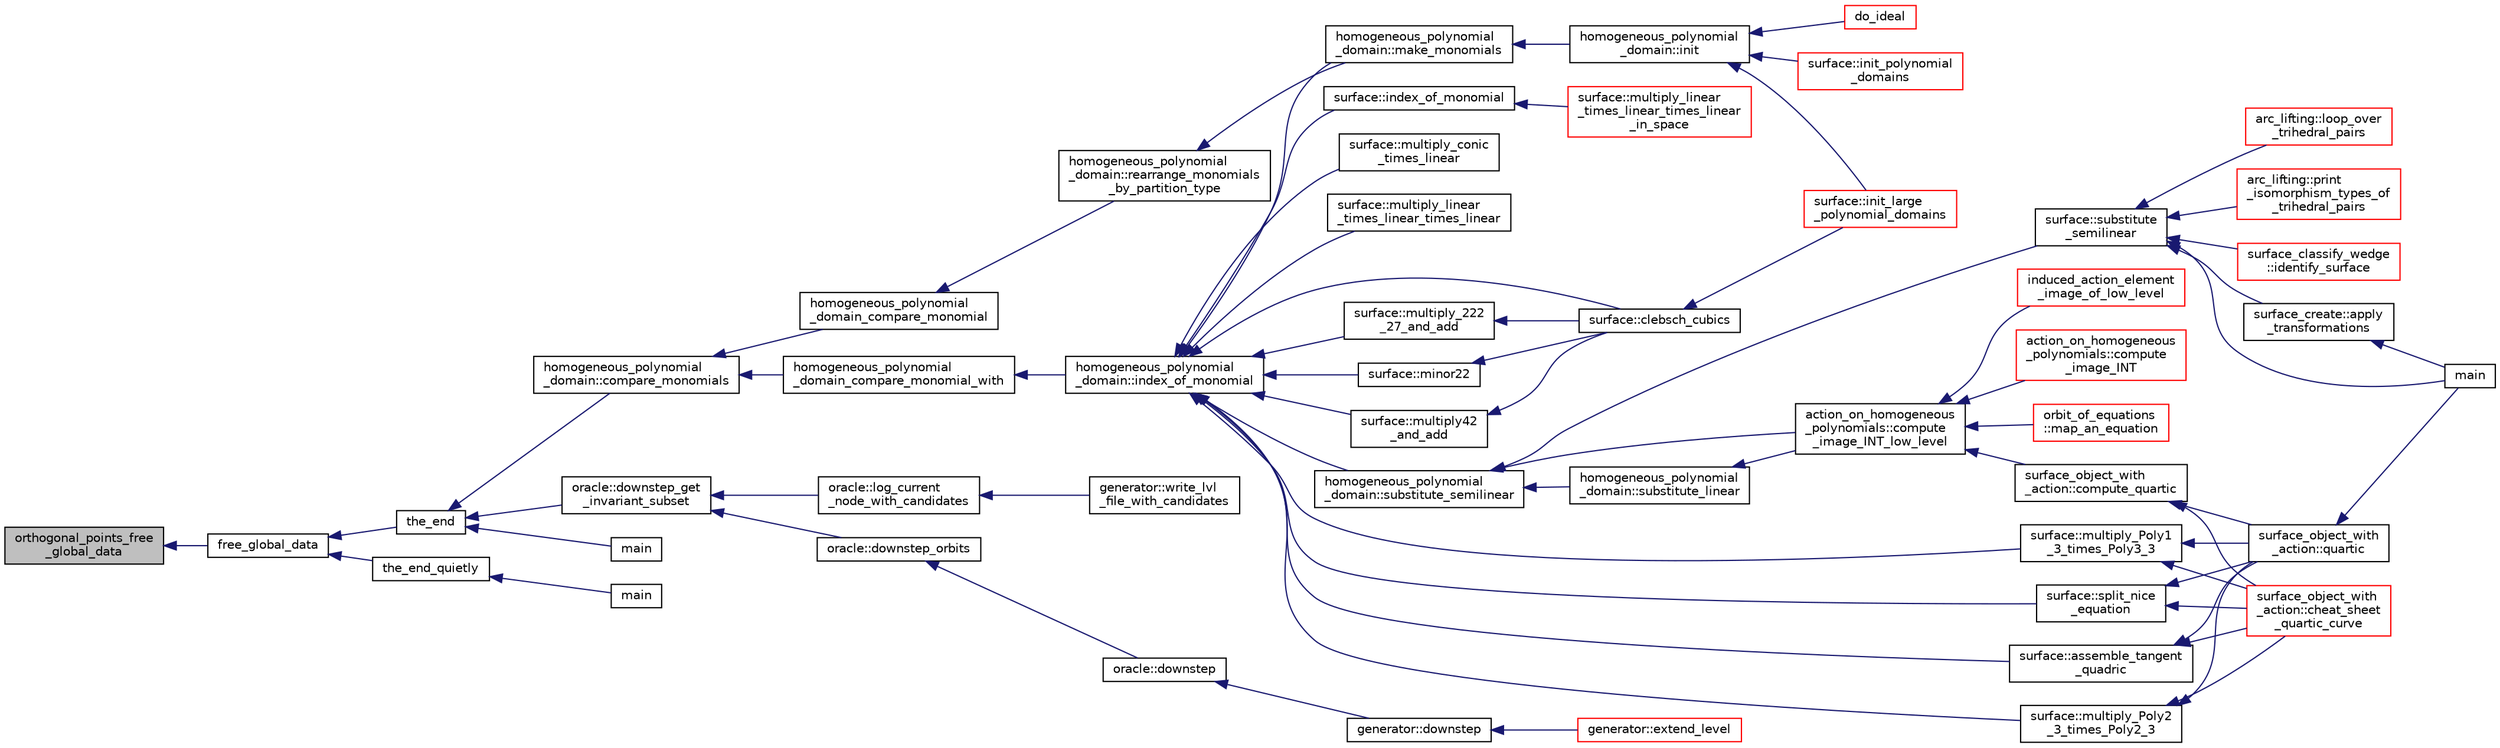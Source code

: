 digraph "orthogonal_points_free_global_data"
{
  edge [fontname="Helvetica",fontsize="10",labelfontname="Helvetica",labelfontsize="10"];
  node [fontname="Helvetica",fontsize="10",shape=record];
  rankdir="LR";
  Node11956 [label="orthogonal_points_free\l_global_data",height=0.2,width=0.4,color="black", fillcolor="grey75", style="filled", fontcolor="black"];
  Node11956 -> Node11957 [dir="back",color="midnightblue",fontsize="10",style="solid",fontname="Helvetica"];
  Node11957 [label="free_global_data",height=0.2,width=0.4,color="black", fillcolor="white", style="filled",URL="$d3/dfb/discreta__global_8_c.html#a6bd9eb050090f8cf1e92db88a459cc28"];
  Node11957 -> Node11958 [dir="back",color="midnightblue",fontsize="10",style="solid",fontname="Helvetica"];
  Node11958 [label="the_end",height=0.2,width=0.4,color="black", fillcolor="white", style="filled",URL="$d3/dfb/discreta__global_8_c.html#a3ebbd3ccb665a9f78deaa7408577b60c"];
  Node11958 -> Node11959 [dir="back",color="midnightblue",fontsize="10",style="solid",fontname="Helvetica"];
  Node11959 [label="main",height=0.2,width=0.4,color="black", fillcolor="white", style="filled",URL="$d2/d11/codes_8h.html#a217dbf8b442f20279ea00b898af96f52"];
  Node11958 -> Node11960 [dir="back",color="midnightblue",fontsize="10",style="solid",fontname="Helvetica"];
  Node11960 [label="homogeneous_polynomial\l_domain::compare_monomials",height=0.2,width=0.4,color="black", fillcolor="white", style="filled",URL="$d2/da7/classhomogeneous__polynomial__domain.html#a05c5959cb62502954c9cf93a85b8c019"];
  Node11960 -> Node11961 [dir="back",color="midnightblue",fontsize="10",style="solid",fontname="Helvetica"];
  Node11961 [label="homogeneous_polynomial\l_domain_compare_monomial_with",height=0.2,width=0.4,color="black", fillcolor="white", style="filled",URL="$dd/db5/homogeneous__polynomial__domain_8_c.html#a0a0f8d40815145e0aceceabebad8d63d"];
  Node11961 -> Node11962 [dir="back",color="midnightblue",fontsize="10",style="solid",fontname="Helvetica"];
  Node11962 [label="homogeneous_polynomial\l_domain::index_of_monomial",height=0.2,width=0.4,color="black", fillcolor="white", style="filled",URL="$d2/da7/classhomogeneous__polynomial__domain.html#a3fad3fb2b940014fcfece1cebfbfa3ae"];
  Node11962 -> Node11963 [dir="back",color="midnightblue",fontsize="10",style="solid",fontname="Helvetica"];
  Node11963 [label="homogeneous_polynomial\l_domain::make_monomials",height=0.2,width=0.4,color="black", fillcolor="white", style="filled",URL="$d2/da7/classhomogeneous__polynomial__domain.html#a467ad10c570859dbcf637a43993ceb57"];
  Node11963 -> Node11964 [dir="back",color="midnightblue",fontsize="10",style="solid",fontname="Helvetica"];
  Node11964 [label="homogeneous_polynomial\l_domain::init",height=0.2,width=0.4,color="black", fillcolor="white", style="filled",URL="$d2/da7/classhomogeneous__polynomial__domain.html#ad7d4e08b895afb895147322732228d3a"];
  Node11964 -> Node11965 [dir="back",color="midnightblue",fontsize="10",style="solid",fontname="Helvetica"];
  Node11965 [label="do_ideal",height=0.2,width=0.4,color="red", fillcolor="white", style="filled",URL="$d4/d67/geometry_8h.html#a719f98ff45a1f8cbe0ff10a1954f0893"];
  Node11964 -> Node11967 [dir="back",color="midnightblue",fontsize="10",style="solid",fontname="Helvetica"];
  Node11967 [label="surface::init_polynomial\l_domains",height=0.2,width=0.4,color="red", fillcolor="white", style="filled",URL="$d5/d88/classsurface.html#a1f13f4c6bdc98d14920a2644a52f8bb6"];
  Node11964 -> Node11974 [dir="back",color="midnightblue",fontsize="10",style="solid",fontname="Helvetica"];
  Node11974 [label="surface::init_large\l_polynomial_domains",height=0.2,width=0.4,color="red", fillcolor="white", style="filled",URL="$d5/d88/classsurface.html#a4bed81f2918efe941518ab28d9a695d2"];
  Node11962 -> Node11975 [dir="back",color="midnightblue",fontsize="10",style="solid",fontname="Helvetica"];
  Node11975 [label="homogeneous_polynomial\l_domain::substitute_semilinear",height=0.2,width=0.4,color="black", fillcolor="white", style="filled",URL="$d2/da7/classhomogeneous__polynomial__domain.html#ae16fefaacc3385f9f385d1dd6df7ea4d"];
  Node11975 -> Node11976 [dir="back",color="midnightblue",fontsize="10",style="solid",fontname="Helvetica"];
  Node11976 [label="homogeneous_polynomial\l_domain::substitute_linear",height=0.2,width=0.4,color="black", fillcolor="white", style="filled",URL="$d2/da7/classhomogeneous__polynomial__domain.html#a236cbf545622995b80f5eb10a9f86c31"];
  Node11976 -> Node11977 [dir="back",color="midnightblue",fontsize="10",style="solid",fontname="Helvetica"];
  Node11977 [label="action_on_homogeneous\l_polynomials::compute\l_image_INT_low_level",height=0.2,width=0.4,color="black", fillcolor="white", style="filled",URL="$d5/dd4/classaction__on__homogeneous__polynomials.html#af4370de2c8dcb590c4b186457881f038"];
  Node11977 -> Node11978 [dir="back",color="midnightblue",fontsize="10",style="solid",fontname="Helvetica"];
  Node11978 [label="induced_action_element\l_image_of_low_level",height=0.2,width=0.4,color="red", fillcolor="white", style="filled",URL="$d3/d27/interface_8_c.html#aa4bc5f68829829d9a41223c260c658c5"];
  Node11977 -> Node12183 [dir="back",color="midnightblue",fontsize="10",style="solid",fontname="Helvetica"];
  Node12183 [label="action_on_homogeneous\l_polynomials::compute\l_image_INT",height=0.2,width=0.4,color="red", fillcolor="white", style="filled",URL="$d5/dd4/classaction__on__homogeneous__polynomials.html#a84c216eed330590e9ede771b560869ac"];
  Node11977 -> Node12185 [dir="back",color="midnightblue",fontsize="10",style="solid",fontname="Helvetica"];
  Node12185 [label="surface_object_with\l_action::compute_quartic",height=0.2,width=0.4,color="black", fillcolor="white", style="filled",URL="$db/d28/classsurface__object__with__action.html#a81b56bce88b110aa6b38cfd4dce46122"];
  Node12185 -> Node12186 [dir="back",color="midnightblue",fontsize="10",style="solid",fontname="Helvetica"];
  Node12186 [label="surface_object_with\l_action::quartic",height=0.2,width=0.4,color="black", fillcolor="white", style="filled",URL="$db/d28/classsurface__object__with__action.html#a0143b698eb050332a79ed95f7d274ada"];
  Node12186 -> Node11973 [dir="back",color="midnightblue",fontsize="10",style="solid",fontname="Helvetica"];
  Node11973 [label="main",height=0.2,width=0.4,color="black", fillcolor="white", style="filled",URL="$d2/dfa/create__surface__main_8_c.html#a217dbf8b442f20279ea00b898af96f52"];
  Node12185 -> Node12187 [dir="back",color="midnightblue",fontsize="10",style="solid",fontname="Helvetica"];
  Node12187 [label="surface_object_with\l_action::cheat_sheet\l_quartic_curve",height=0.2,width=0.4,color="red", fillcolor="white", style="filled",URL="$db/d28/classsurface__object__with__action.html#a7f42e37fc76dd9b6b113e35c2b886b36"];
  Node11977 -> Node12189 [dir="back",color="midnightblue",fontsize="10",style="solid",fontname="Helvetica"];
  Node12189 [label="orbit_of_equations\l::map_an_equation",height=0.2,width=0.4,color="red", fillcolor="white", style="filled",URL="$dd/d23/classorbit__of__equations.html#a2e38752d8c03f4284edce9c6da70b956"];
  Node11975 -> Node12194 [dir="back",color="midnightblue",fontsize="10",style="solid",fontname="Helvetica"];
  Node12194 [label="surface::substitute\l_semilinear",height=0.2,width=0.4,color="black", fillcolor="white", style="filled",URL="$d5/d88/classsurface.html#a7b34e4c561adbe664a4b0ba6711df457"];
  Node12194 -> Node11973 [dir="back",color="midnightblue",fontsize="10",style="solid",fontname="Helvetica"];
  Node12194 -> Node12195 [dir="back",color="midnightblue",fontsize="10",style="solid",fontname="Helvetica"];
  Node12195 [label="arc_lifting::loop_over\l_trihedral_pairs",height=0.2,width=0.4,color="red", fillcolor="white", style="filled",URL="$dc/db7/classarc__lifting.html#a30126f5ed4126d604c191aa4d1f7505a"];
  Node12194 -> Node12199 [dir="back",color="midnightblue",fontsize="10",style="solid",fontname="Helvetica"];
  Node12199 [label="arc_lifting::print\l_isomorphism_types_of\l_trihedral_pairs",height=0.2,width=0.4,color="red", fillcolor="white", style="filled",URL="$dc/db7/classarc__lifting.html#ac2ea90f2acf97c870a7f46f7b125b8b7"];
  Node12194 -> Node12201 [dir="back",color="midnightblue",fontsize="10",style="solid",fontname="Helvetica"];
  Node12201 [label="surface_classify_wedge\l::identify_surface",height=0.2,width=0.4,color="red", fillcolor="white", style="filled",URL="$d7/d5c/classsurface__classify__wedge.html#a0ee820a0324434792bd5362b4606de80"];
  Node12194 -> Node12203 [dir="back",color="midnightblue",fontsize="10",style="solid",fontname="Helvetica"];
  Node12203 [label="surface_create::apply\l_transformations",height=0.2,width=0.4,color="black", fillcolor="white", style="filled",URL="$de/da4/classsurface__create.html#a880646331f352cb7112dbd4c56e5ac57"];
  Node12203 -> Node11973 [dir="back",color="midnightblue",fontsize="10",style="solid",fontname="Helvetica"];
  Node11975 -> Node11977 [dir="back",color="midnightblue",fontsize="10",style="solid",fontname="Helvetica"];
  Node11962 -> Node12204 [dir="back",color="midnightblue",fontsize="10",style="solid",fontname="Helvetica"];
  Node12204 [label="surface::index_of_monomial",height=0.2,width=0.4,color="black", fillcolor="white", style="filled",URL="$d5/d88/classsurface.html#a121f8ba1f05712475aa758f7152f4ce5"];
  Node12204 -> Node12205 [dir="back",color="midnightblue",fontsize="10",style="solid",fontname="Helvetica"];
  Node12205 [label="surface::multiply_linear\l_times_linear_times_linear\l_in_space",height=0.2,width=0.4,color="red", fillcolor="white", style="filled",URL="$d5/d88/classsurface.html#abcbac4f9bd652897db85be7bf17abf62"];
  Node11962 -> Node12214 [dir="back",color="midnightblue",fontsize="10",style="solid",fontname="Helvetica"];
  Node12214 [label="surface::multiply_conic\l_times_linear",height=0.2,width=0.4,color="black", fillcolor="white", style="filled",URL="$d5/d88/classsurface.html#a916614262f53278058e7108aeaf145dc"];
  Node11962 -> Node12215 [dir="back",color="midnightblue",fontsize="10",style="solid",fontname="Helvetica"];
  Node12215 [label="surface::multiply_linear\l_times_linear_times_linear",height=0.2,width=0.4,color="black", fillcolor="white", style="filled",URL="$d5/d88/classsurface.html#a452f6857968bb85f49f2f204680fb8e5"];
  Node11962 -> Node12216 [dir="back",color="midnightblue",fontsize="10",style="solid",fontname="Helvetica"];
  Node12216 [label="surface::multiply_Poly2\l_3_times_Poly2_3",height=0.2,width=0.4,color="black", fillcolor="white", style="filled",URL="$d5/d88/classsurface.html#adb65ce8845726835c206e4476f5a80d3"];
  Node12216 -> Node12186 [dir="back",color="midnightblue",fontsize="10",style="solid",fontname="Helvetica"];
  Node12216 -> Node12187 [dir="back",color="midnightblue",fontsize="10",style="solid",fontname="Helvetica"];
  Node11962 -> Node12217 [dir="back",color="midnightblue",fontsize="10",style="solid",fontname="Helvetica"];
  Node12217 [label="surface::multiply_Poly1\l_3_times_Poly3_3",height=0.2,width=0.4,color="black", fillcolor="white", style="filled",URL="$d5/d88/classsurface.html#a917115f60a2e692c83431909e504dfd9"];
  Node12217 -> Node12186 [dir="back",color="midnightblue",fontsize="10",style="solid",fontname="Helvetica"];
  Node12217 -> Node12187 [dir="back",color="midnightblue",fontsize="10",style="solid",fontname="Helvetica"];
  Node11962 -> Node12218 [dir="back",color="midnightblue",fontsize="10",style="solid",fontname="Helvetica"];
  Node12218 [label="surface::clebsch_cubics",height=0.2,width=0.4,color="black", fillcolor="white", style="filled",URL="$d5/d88/classsurface.html#aac49a34b771fffc48f3650861c3684ab"];
  Node12218 -> Node11974 [dir="back",color="midnightblue",fontsize="10",style="solid",fontname="Helvetica"];
  Node11962 -> Node12219 [dir="back",color="midnightblue",fontsize="10",style="solid",fontname="Helvetica"];
  Node12219 [label="surface::multiply_222\l_27_and_add",height=0.2,width=0.4,color="black", fillcolor="white", style="filled",URL="$d5/d88/classsurface.html#ae55d550aa63616f48c1b6348ae0fdfab"];
  Node12219 -> Node12218 [dir="back",color="midnightblue",fontsize="10",style="solid",fontname="Helvetica"];
  Node11962 -> Node12220 [dir="back",color="midnightblue",fontsize="10",style="solid",fontname="Helvetica"];
  Node12220 [label="surface::minor22",height=0.2,width=0.4,color="black", fillcolor="white", style="filled",URL="$d5/d88/classsurface.html#a92bcacad9efa59d8a6afc68d5b3312f9"];
  Node12220 -> Node12218 [dir="back",color="midnightblue",fontsize="10",style="solid",fontname="Helvetica"];
  Node11962 -> Node12221 [dir="back",color="midnightblue",fontsize="10",style="solid",fontname="Helvetica"];
  Node12221 [label="surface::multiply42\l_and_add",height=0.2,width=0.4,color="black", fillcolor="white", style="filled",URL="$d5/d88/classsurface.html#a3556917614250f9150bdf69f525a18d2"];
  Node12221 -> Node12218 [dir="back",color="midnightblue",fontsize="10",style="solid",fontname="Helvetica"];
  Node11962 -> Node12222 [dir="back",color="midnightblue",fontsize="10",style="solid",fontname="Helvetica"];
  Node12222 [label="surface::split_nice\l_equation",height=0.2,width=0.4,color="black", fillcolor="white", style="filled",URL="$d5/d88/classsurface.html#a5d670fff3513ca4261aeb0fe95b6771c"];
  Node12222 -> Node12186 [dir="back",color="midnightblue",fontsize="10",style="solid",fontname="Helvetica"];
  Node12222 -> Node12187 [dir="back",color="midnightblue",fontsize="10",style="solid",fontname="Helvetica"];
  Node11962 -> Node12223 [dir="back",color="midnightblue",fontsize="10",style="solid",fontname="Helvetica"];
  Node12223 [label="surface::assemble_tangent\l_quadric",height=0.2,width=0.4,color="black", fillcolor="white", style="filled",URL="$d5/d88/classsurface.html#ae14b94847bf8bd92bc6af58b31884cdc"];
  Node12223 -> Node12186 [dir="back",color="midnightblue",fontsize="10",style="solid",fontname="Helvetica"];
  Node12223 -> Node12187 [dir="back",color="midnightblue",fontsize="10",style="solid",fontname="Helvetica"];
  Node11960 -> Node12224 [dir="back",color="midnightblue",fontsize="10",style="solid",fontname="Helvetica"];
  Node12224 [label="homogeneous_polynomial\l_domain_compare_monomial",height=0.2,width=0.4,color="black", fillcolor="white", style="filled",URL="$dd/db5/homogeneous__polynomial__domain_8_c.html#aeeedb1f60479ef2d28468b061b654113"];
  Node12224 -> Node12225 [dir="back",color="midnightblue",fontsize="10",style="solid",fontname="Helvetica"];
  Node12225 [label="homogeneous_polynomial\l_domain::rearrange_monomials\l_by_partition_type",height=0.2,width=0.4,color="black", fillcolor="white", style="filled",URL="$d2/da7/classhomogeneous__polynomial__domain.html#af774250d5c1bd555c0ea55f2aaafad10"];
  Node12225 -> Node11963 [dir="back",color="midnightblue",fontsize="10",style="solid",fontname="Helvetica"];
  Node11958 -> Node12226 [dir="back",color="midnightblue",fontsize="10",style="solid",fontname="Helvetica"];
  Node12226 [label="oracle::downstep_get\l_invariant_subset",height=0.2,width=0.4,color="black", fillcolor="white", style="filled",URL="$d7/da7/classoracle.html#ae2540e94ee617a407069f976739cfd71"];
  Node12226 -> Node12227 [dir="back",color="midnightblue",fontsize="10",style="solid",fontname="Helvetica"];
  Node12227 [label="oracle::log_current\l_node_with_candidates",height=0.2,width=0.4,color="black", fillcolor="white", style="filled",URL="$d7/da7/classoracle.html#af54e0dc5a80b11489a5335006f33ca63"];
  Node12227 -> Node12228 [dir="back",color="midnightblue",fontsize="10",style="solid",fontname="Helvetica"];
  Node12228 [label="generator::write_lvl\l_file_with_candidates",height=0.2,width=0.4,color="black", fillcolor="white", style="filled",URL="$d7/d73/classgenerator.html#af3de7a4ba5e1075faa23d47d4c31ca55"];
  Node12226 -> Node12112 [dir="back",color="midnightblue",fontsize="10",style="solid",fontname="Helvetica"];
  Node12112 [label="oracle::downstep_orbits",height=0.2,width=0.4,color="black", fillcolor="white", style="filled",URL="$d7/da7/classoracle.html#a65ea623f3a7b2e3dba4e29638207bc53"];
  Node12112 -> Node12113 [dir="back",color="midnightblue",fontsize="10",style="solid",fontname="Helvetica"];
  Node12113 [label="oracle::downstep",height=0.2,width=0.4,color="black", fillcolor="white", style="filled",URL="$d7/da7/classoracle.html#a4fbc6710b45e5af5c2fb5bc3aa6d3bb1"];
  Node12113 -> Node12060 [dir="back",color="midnightblue",fontsize="10",style="solid",fontname="Helvetica"];
  Node12060 [label="generator::downstep",height=0.2,width=0.4,color="black", fillcolor="white", style="filled",URL="$d7/d73/classgenerator.html#ad90bc284af0b5f5beae960a0bd7a5b43"];
  Node12060 -> Node11998 [dir="back",color="midnightblue",fontsize="10",style="solid",fontname="Helvetica"];
  Node11998 [label="generator::extend_level",height=0.2,width=0.4,color="red", fillcolor="white", style="filled",URL="$d7/d73/classgenerator.html#a91b84d80ccec0cd2136bc221c30e0f8e"];
  Node11957 -> Node12229 [dir="back",color="midnightblue",fontsize="10",style="solid",fontname="Helvetica"];
  Node12229 [label="the_end_quietly",height=0.2,width=0.4,color="black", fillcolor="white", style="filled",URL="$d3/dfb/discreta__global_8_c.html#a4a9acf1e6b9ac9542ac082d98225981a"];
  Node12229 -> Node12230 [dir="back",color="midnightblue",fontsize="10",style="solid",fontname="Helvetica"];
  Node12230 [label="main",height=0.2,width=0.4,color="black", fillcolor="white", style="filled",URL="$de/d10/hamming_8_c.html#a3c04138a5bfe5d72780bb7e82a18e627"];
}
